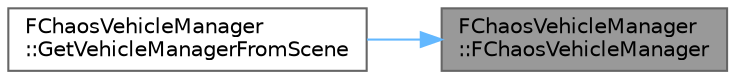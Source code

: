 digraph "FChaosVehicleManager::FChaosVehicleManager"
{
 // INTERACTIVE_SVG=YES
 // LATEX_PDF_SIZE
  bgcolor="transparent";
  edge [fontname=Helvetica,fontsize=10,labelfontname=Helvetica,labelfontsize=10];
  node [fontname=Helvetica,fontsize=10,shape=box,height=0.2,width=0.4];
  rankdir="RL";
  Node1 [id="Node000001",label="FChaosVehicleManager\l::FChaosVehicleManager",height=0.2,width=0.4,color="gray40", fillcolor="grey60", style="filled", fontcolor="black",tooltip=" "];
  Node1 -> Node2 [id="edge1_Node000001_Node000002",dir="back",color="steelblue1",style="solid",tooltip=" "];
  Node2 [id="Node000002",label="FChaosVehicleManager\l::GetVehicleManagerFromScene",height=0.2,width=0.4,color="grey40", fillcolor="white", style="filled",URL="$dd/db4/classFChaosVehicleManager.html#ab9c508bb9c7d5cfaa8fd119eeca4f9d3",tooltip="Find a vehicle manager from an FPhysScene."];
}
